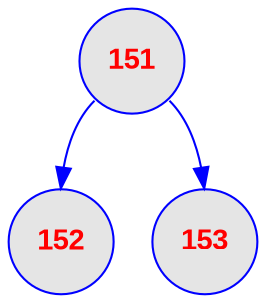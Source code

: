digraph tas {
	node [
		fontname  = "Arial bold" 
		fontsize  = "14"
		fontcolor = "red"
		style     = "rounded, filled"
		shape     = "circle"
		fillcolor = "grey90"
		color     = "blue"
		width     = "0.5"
	]

	edge [
		color     = "blue"
	]

	0 [label = "151"];
	0 [label = "151"];
	0:sw -> 1;
	1 [label = "152"];
	0:se -> 2;
	2 [label = "153"];
}
